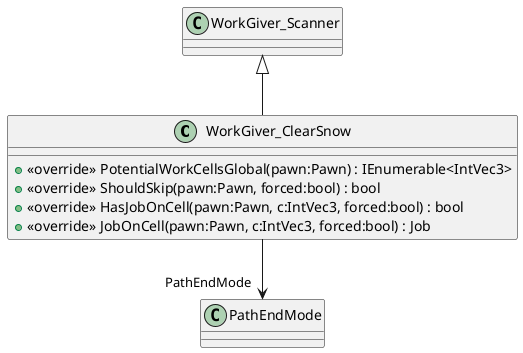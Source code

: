 @startuml
class WorkGiver_ClearSnow {
    + <<override>> PotentialWorkCellsGlobal(pawn:Pawn) : IEnumerable<IntVec3>
    + <<override>> ShouldSkip(pawn:Pawn, forced:bool) : bool
    + <<override>> HasJobOnCell(pawn:Pawn, c:IntVec3, forced:bool) : bool
    + <<override>> JobOnCell(pawn:Pawn, c:IntVec3, forced:bool) : Job
}
WorkGiver_Scanner <|-- WorkGiver_ClearSnow
WorkGiver_ClearSnow --> "PathEndMode" PathEndMode
@enduml

